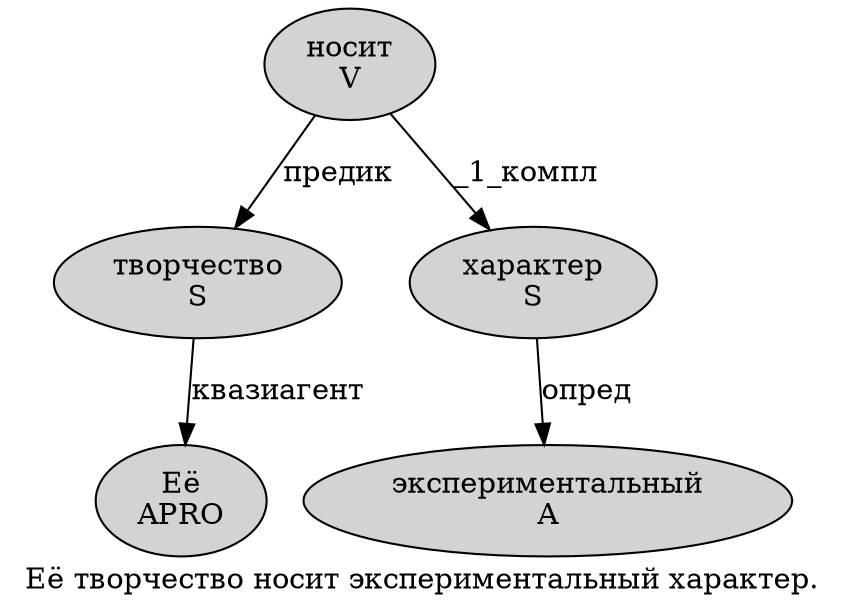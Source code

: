 digraph SENTENCE_2366 {
	graph [label="Её творчество носит экспериментальный характер."]
	node [style=filled]
		0 [label="Её
APRO" color="" fillcolor=lightgray penwidth=1 shape=ellipse]
		1 [label="творчество
S" color="" fillcolor=lightgray penwidth=1 shape=ellipse]
		2 [label="носит
V" color="" fillcolor=lightgray penwidth=1 shape=ellipse]
		3 [label="экспериментальный
A" color="" fillcolor=lightgray penwidth=1 shape=ellipse]
		4 [label="характер
S" color="" fillcolor=lightgray penwidth=1 shape=ellipse]
			2 -> 1 [label="предик"]
			2 -> 4 [label="_1_компл"]
			1 -> 0 [label="квазиагент"]
			4 -> 3 [label="опред"]
}